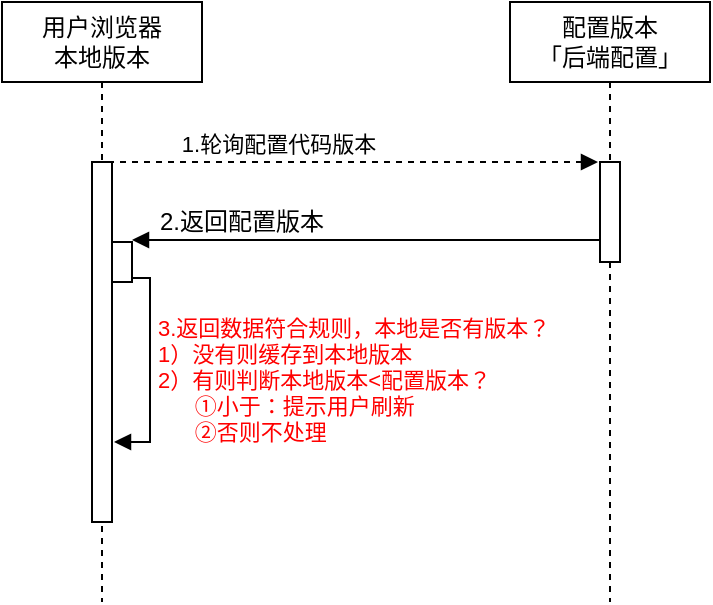 <mxfile version="11.3.1" type="github" pages="1"><diagram id="KRN9th12YZEuFvW1oWvK" name="第 1 页"><mxGraphModel dx="1426" dy="794" grid="1" gridSize="10" guides="1" tooltips="1" connect="1" arrows="1" fold="1" page="1" pageScale="1" pageWidth="827" pageHeight="1169" math="0" shadow="0"><root><mxCell id="0"/><mxCell id="1" parent="0"/><mxCell id="vHpdvwJtG24eY2wFiOSo-11" value="用户浏览器&lt;br&gt;本地版本" style="shape=umlLifeline;perimeter=lifelinePerimeter;whiteSpace=wrap;html=1;container=1;collapsible=0;recursiveResize=0;outlineConnect=0;" parent="1" vertex="1"><mxGeometry x="146" y="480" width="100" height="300" as="geometry"/></mxCell><mxCell id="vHpdvwJtG24eY2wFiOSo-15" value="" style="html=1;points=[];perimeter=orthogonalPerimeter;" parent="vHpdvwJtG24eY2wFiOSo-11" vertex="1"><mxGeometry x="45" y="80" width="10" height="180" as="geometry"/></mxCell><mxCell id="vHpdvwJtG24eY2wFiOSo-13" value="配置版本&lt;br&gt;「后端配置」" style="shape=umlLifeline;perimeter=lifelinePerimeter;whiteSpace=wrap;html=1;container=1;collapsible=0;recursiveResize=0;outlineConnect=0;" parent="1" vertex="1"><mxGeometry x="400" y="480" width="100" height="300" as="geometry"/></mxCell><mxCell id="vHpdvwJtG24eY2wFiOSo-16" value="" style="html=1;points=[];perimeter=orthogonalPerimeter;" parent="vHpdvwJtG24eY2wFiOSo-13" vertex="1"><mxGeometry x="45" y="80" width="10" height="50" as="geometry"/></mxCell><mxCell id="vHpdvwJtG24eY2wFiOSo-14" value="1.轮询配置代码版本" style="html=1;verticalAlign=bottom;endArrow=block;strokeWidth=1;dashed=1;entryX=-0.1;entryY=0;entryDx=0;entryDy=0;entryPerimeter=0;exitX=0.8;exitY=0;exitDx=0;exitDy=0;exitPerimeter=0;" parent="1" source="vHpdvwJtG24eY2wFiOSo-15" target="vHpdvwJtG24eY2wFiOSo-16" edge="1"><mxGeometry x="-0.307" width="80" relative="1" as="geometry"><mxPoint x="196" y="560" as="sourcePoint"/><mxPoint x="276" y="560" as="targetPoint"/><mxPoint as="offset"/></mxGeometry></mxCell><mxCell id="vHpdvwJtG24eY2wFiOSo-18" value="" style="edgeStyle=none;rounded=0;orthogonalLoop=1;jettySize=auto;html=0;startArrow=none;startFill=0;endArrow=block;endFill=1;strokeWidth=1;entryX=1;entryY=-0.05;entryDx=0;entryDy=0;entryPerimeter=0;" parent="1" source="vHpdvwJtG24eY2wFiOSo-16" target="hxObZTATBqO-4w2LntiC-1" edge="1"><mxGeometry relative="1" as="geometry"><mxPoint x="210" y="588" as="targetPoint"/></mxGeometry></mxCell><mxCell id="vHpdvwJtG24eY2wFiOSo-19" value="2.返回配置版本" style="text;html=1;resizable=0;points=[];autosize=1;align=left;verticalAlign=top;spacingTop=-4;" parent="1" vertex="1"><mxGeometry x="223" y="580" width="100" height="20" as="geometry"/></mxCell><mxCell id="hxObZTATBqO-4w2LntiC-1" value="" style="html=1;points=[];perimeter=orthogonalPerimeter;" vertex="1" parent="1"><mxGeometry x="201" y="600" width="10" height="20" as="geometry"/></mxCell><mxCell id="hxObZTATBqO-4w2LntiC-3" value="&lt;font color=&quot;#ff0000&quot;&gt;3.返回数据符合规则，本地是否有版本？&lt;br&gt;1）没有则缓存到本地版本&lt;br&gt;2）有则判断本地版本&amp;lt;配置版本？&lt;br&gt;&amp;nbsp; &amp;nbsp; &amp;nbsp; ①小于：提示用户刷新&lt;br&gt;&amp;nbsp; &amp;nbsp; &amp;nbsp; ②否则不处理&lt;/font&gt;" style="edgeStyle=orthogonalEdgeStyle;html=1;align=left;spacingLeft=2;endArrow=block;rounded=0;exitX=1;exitY=0.9;exitDx=0;exitDy=0;exitPerimeter=0;" edge="1" parent="1" source="hxObZTATBqO-4w2LntiC-1"><mxGeometry x="0.101" relative="1" as="geometry"><mxPoint x="216" y="605" as="sourcePoint"/><Array as="points"><mxPoint x="220" y="618"/><mxPoint x="220" y="700"/></Array><mxPoint x="202" y="700" as="targetPoint"/><mxPoint as="offset"/></mxGeometry></mxCell></root></mxGraphModel></diagram></mxfile>